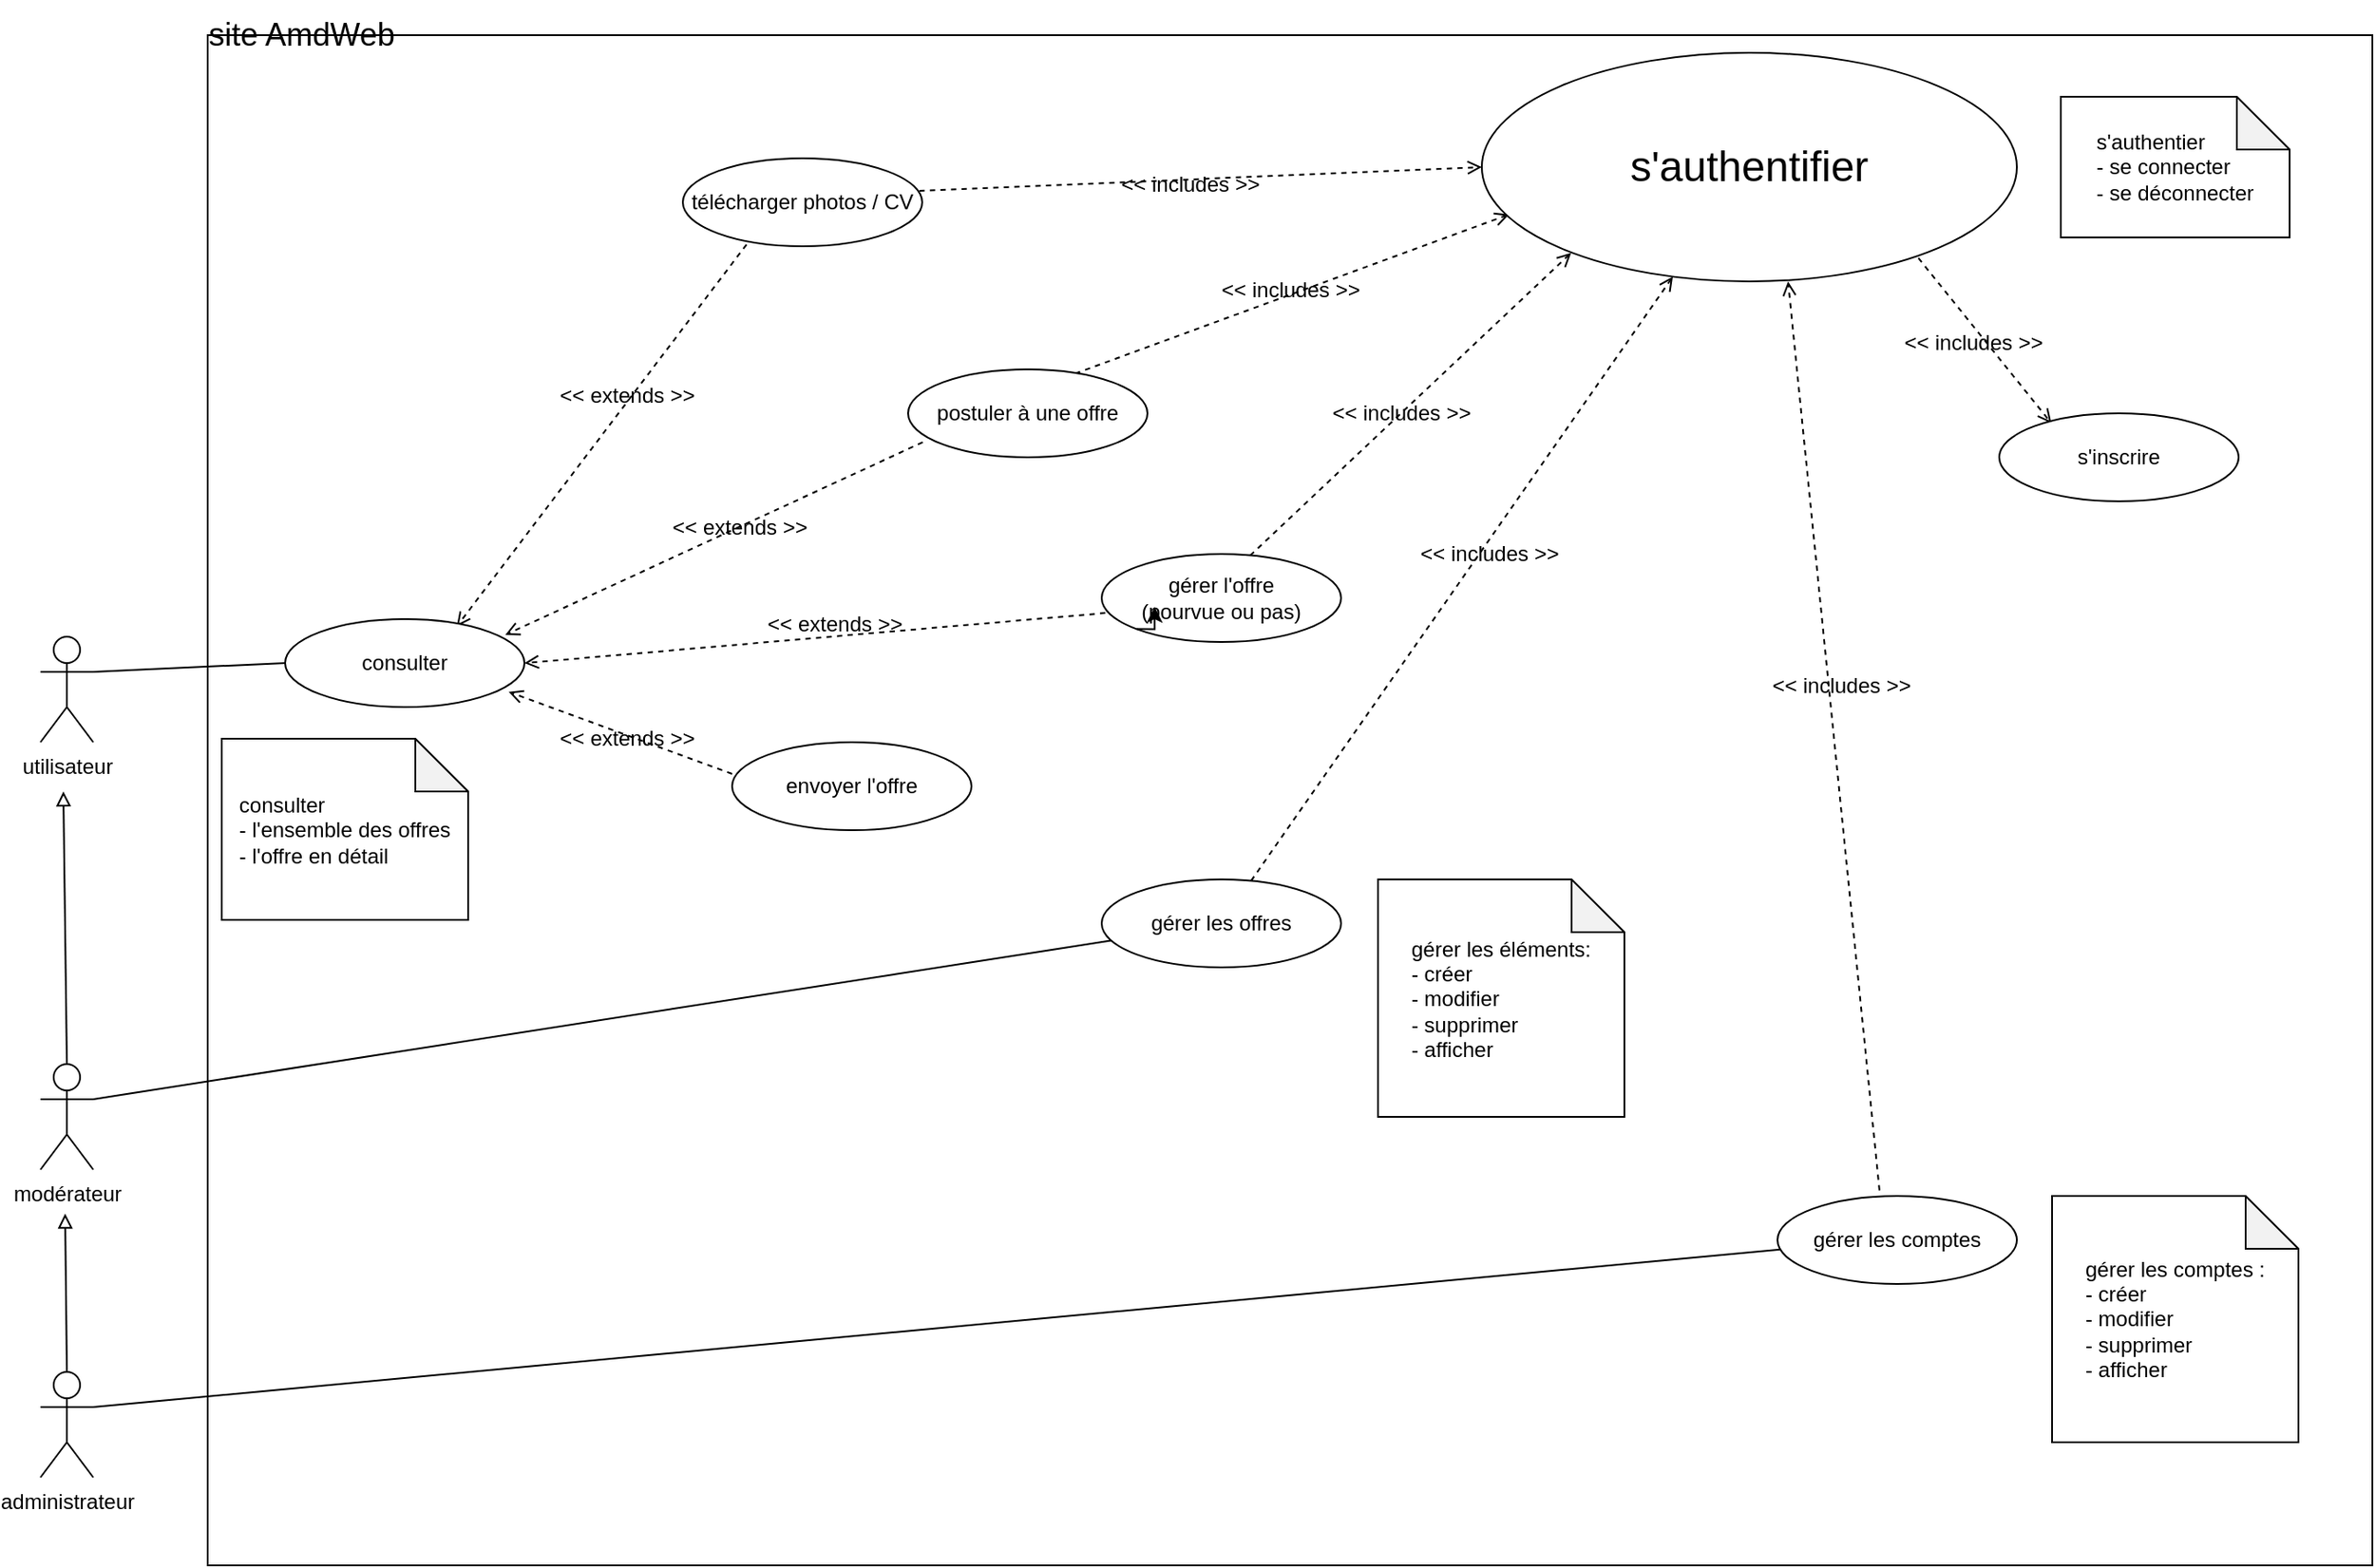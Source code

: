 <mxfile version="20.8.3" type="github">
  <diagram id="4h3qkwirkeFsskYC3dND" name="Page-1">
    <mxGraphModel dx="1167" dy="641" grid="1" gridSize="10" guides="1" tooltips="1" connect="1" arrows="1" fold="1" page="1" pageScale="1" pageWidth="827" pageHeight="1169" math="0" shadow="0">
      <root>
        <mxCell id="0" />
        <mxCell id="1" parent="0" />
        <mxCell id="PBZieBC47ZhGEJygMxwg-3" value="" style="rounded=0;whiteSpace=wrap;html=1;" parent="1" vertex="1">
          <mxGeometry x="162" y="70" width="1230" height="870" as="geometry" />
        </mxCell>
        <mxCell id="PBZieBC47ZhGEJygMxwg-4" value="&lt;font style=&quot;font-size: 18px;&quot;&gt;site AmdWeb&lt;/font&gt;" style="text;html=1;align=center;verticalAlign=middle;resizable=0;points=[];autosize=1;strokeColor=none;fillColor=none;" parent="1" vertex="1">
          <mxGeometry x="150" y="50" width="130" height="40" as="geometry" />
        </mxCell>
        <mxCell id="PBZieBC47ZhGEJygMxwg-35" style="edgeStyle=none;rounded=0;orthogonalLoop=1;jettySize=auto;html=1;exitX=1;exitY=0.333;exitDx=0;exitDy=0;exitPerimeter=0;entryX=0;entryY=0.5;entryDx=0;entryDy=0;endArrow=none;endFill=0;" parent="1" source="PBZieBC47ZhGEJygMxwg-5" target="PBZieBC47ZhGEJygMxwg-21" edge="1">
          <mxGeometry relative="1" as="geometry" />
        </mxCell>
        <mxCell id="PBZieBC47ZhGEJygMxwg-5" value="utilisateur" style="shape=umlActor;verticalLabelPosition=bottom;verticalAlign=top;html=1;outlineConnect=0;" parent="1" vertex="1">
          <mxGeometry x="67" y="412" width="30" height="60" as="geometry" />
        </mxCell>
        <mxCell id="PBZieBC47ZhGEJygMxwg-69" style="edgeStyle=none;rounded=0;orthogonalLoop=1;jettySize=auto;html=1;exitX=1;exitY=0.333;exitDx=0;exitDy=0;exitPerimeter=0;endArrow=none;endFill=0;" parent="1" source="PBZieBC47ZhGEJygMxwg-6" target="PBZieBC47ZhGEJygMxwg-13" edge="1">
          <mxGeometry relative="1" as="geometry" />
        </mxCell>
        <mxCell id="PBZieBC47ZhGEJygMxwg-72" style="edgeStyle=none;rounded=0;orthogonalLoop=1;jettySize=auto;html=1;exitX=0.5;exitY=0;exitDx=0;exitDy=0;exitPerimeter=0;endArrow=block;endFill=0;" parent="1" source="PBZieBC47ZhGEJygMxwg-6" edge="1">
          <mxGeometry relative="1" as="geometry">
            <mxPoint x="80" y="500" as="targetPoint" />
          </mxGeometry>
        </mxCell>
        <mxCell id="PBZieBC47ZhGEJygMxwg-6" value="modérateur" style="shape=umlActor;verticalLabelPosition=bottom;verticalAlign=top;html=1;outlineConnect=0;" parent="1" vertex="1">
          <mxGeometry x="67" y="655" width="30" height="60" as="geometry" />
        </mxCell>
        <mxCell id="PBZieBC47ZhGEJygMxwg-70" style="edgeStyle=none;rounded=0;orthogonalLoop=1;jettySize=auto;html=1;exitX=1;exitY=0.333;exitDx=0;exitDy=0;exitPerimeter=0;entryX=0.044;entryY=0.6;entryDx=0;entryDy=0;endArrow=none;endFill=0;entryPerimeter=0;" parent="1" source="PBZieBC47ZhGEJygMxwg-8" target="PBZieBC47ZhGEJygMxwg-14" edge="1">
          <mxGeometry relative="1" as="geometry" />
        </mxCell>
        <mxCell id="PBZieBC47ZhGEJygMxwg-71" style="edgeStyle=none;rounded=0;orthogonalLoop=1;jettySize=auto;html=1;exitX=0.5;exitY=0;exitDx=0;exitDy=0;exitPerimeter=0;endArrow=block;endFill=0;" parent="1" source="PBZieBC47ZhGEJygMxwg-8" edge="1">
          <mxGeometry relative="1" as="geometry">
            <mxPoint x="81" y="740" as="targetPoint" />
          </mxGeometry>
        </mxCell>
        <mxCell id="PBZieBC47ZhGEJygMxwg-8" value="administrateur" style="shape=umlActor;verticalLabelPosition=bottom;verticalAlign=top;html=1;outlineConnect=0;" parent="1" vertex="1">
          <mxGeometry x="67" y="830" width="30" height="60" as="geometry" />
        </mxCell>
        <mxCell id="PBZieBC47ZhGEJygMxwg-61" style="edgeStyle=none;rounded=0;orthogonalLoop=1;jettySize=auto;html=1;exitX=0.266;exitY=0.981;exitDx=0;exitDy=0;entryX=0.717;entryY=0.084;entryDx=0;entryDy=0;dashed=1;endArrow=open;endFill=0;entryPerimeter=0;exitPerimeter=0;" parent="1" source="PBZieBC47ZhGEJygMxwg-9" target="PBZieBC47ZhGEJygMxwg-21" edge="1">
          <mxGeometry relative="1" as="geometry">
            <mxPoint x="460.6" y="179.04" as="sourcePoint" />
          </mxGeometry>
        </mxCell>
        <mxCell id="5Aos1gb5JWSJh83ouPkz-5" style="edgeStyle=none;rounded=0;orthogonalLoop=1;jettySize=auto;html=1;exitX=0.988;exitY=0.371;exitDx=0;exitDy=0;dashed=1;endArrow=open;endFill=0;entryX=0;entryY=0.5;entryDx=0;entryDy=0;exitPerimeter=0;" edge="1" parent="1" source="PBZieBC47ZhGEJygMxwg-9" target="PBZieBC47ZhGEJygMxwg-12">
          <mxGeometry relative="1" as="geometry" />
        </mxCell>
        <mxCell id="PBZieBC47ZhGEJygMxwg-9" value="télécharger photos / CV" style="ellipse;whiteSpace=wrap;html=1;" parent="1" vertex="1">
          <mxGeometry x="432" y="140" width="136" height="50" as="geometry" />
        </mxCell>
        <mxCell id="5Aos1gb5JWSJh83ouPkz-3" style="rounded=0;orthogonalLoop=1;jettySize=auto;html=1;entryX=0.934;entryY=0.827;entryDx=0;entryDy=0;dashed=1;endArrow=open;endFill=0;entryPerimeter=0;" edge="1" parent="1" target="PBZieBC47ZhGEJygMxwg-21">
          <mxGeometry relative="1" as="geometry">
            <mxPoint x="460" y="490" as="sourcePoint" />
          </mxGeometry>
        </mxCell>
        <mxCell id="PBZieBC47ZhGEJygMxwg-10" value="envoyer l&#39;offre" style="ellipse;whiteSpace=wrap;html=1;" parent="1" vertex="1">
          <mxGeometry x="460" y="472" width="136" height="50" as="geometry" />
        </mxCell>
        <mxCell id="PBZieBC47ZhGEJygMxwg-60" style="edgeStyle=none;rounded=0;orthogonalLoop=1;jettySize=auto;html=1;exitX=0.061;exitY=0.829;exitDx=0;exitDy=0;entryX=0.92;entryY=0.179;entryDx=0;entryDy=0;endArrow=open;endFill=0;dashed=1;exitPerimeter=0;entryPerimeter=0;" parent="1" source="PBZieBC47ZhGEJygMxwg-11" target="PBZieBC47ZhGEJygMxwg-21" edge="1">
          <mxGeometry relative="1" as="geometry" />
        </mxCell>
        <mxCell id="5Aos1gb5JWSJh83ouPkz-7" style="edgeStyle=none;rounded=0;orthogonalLoop=1;jettySize=auto;html=1;exitX=0.698;exitY=0.048;exitDx=0;exitDy=0;entryX=0.051;entryY=0.707;entryDx=0;entryDy=0;entryPerimeter=0;dashed=1;endArrow=open;endFill=0;exitPerimeter=0;" edge="1" parent="1" source="PBZieBC47ZhGEJygMxwg-11" target="PBZieBC47ZhGEJygMxwg-12">
          <mxGeometry relative="1" as="geometry" />
        </mxCell>
        <mxCell id="PBZieBC47ZhGEJygMxwg-11" value="postuler à une offre" style="ellipse;whiteSpace=wrap;html=1;" parent="1" vertex="1">
          <mxGeometry x="560" y="260" width="136" height="50" as="geometry" />
        </mxCell>
        <mxCell id="5Aos1gb5JWSJh83ouPkz-19" style="edgeStyle=none;rounded=0;orthogonalLoop=1;jettySize=auto;html=1;entryX=0.218;entryY=0.113;entryDx=0;entryDy=0;entryPerimeter=0;dashed=1;fontSize=18;endArrow=open;endFill=0;exitX=0.816;exitY=0.898;exitDx=0;exitDy=0;exitPerimeter=0;" edge="1" parent="1" source="PBZieBC47ZhGEJygMxwg-12" target="PBZieBC47ZhGEJygMxwg-20">
          <mxGeometry relative="1" as="geometry" />
        </mxCell>
        <mxCell id="PBZieBC47ZhGEJygMxwg-12" value="&lt;font style=&quot;font-size: 24px;&quot;&gt;s&#39;authentifier&lt;/font&gt;" style="ellipse;whiteSpace=wrap;html=1;" parent="1" vertex="1">
          <mxGeometry x="886" y="80" width="304" height="130" as="geometry" />
        </mxCell>
        <mxCell id="PBZieBC47ZhGEJygMxwg-66" style="edgeStyle=none;rounded=0;orthogonalLoop=1;jettySize=auto;html=1;dashed=1;endArrow=open;endFill=0;" parent="1" source="PBZieBC47ZhGEJygMxwg-13" target="PBZieBC47ZhGEJygMxwg-12" edge="1">
          <mxGeometry relative="1" as="geometry" />
        </mxCell>
        <mxCell id="PBZieBC47ZhGEJygMxwg-13" value="&lt;div&gt;gérer les offres&lt;/div&gt;" style="ellipse;whiteSpace=wrap;html=1;" parent="1" vertex="1">
          <mxGeometry x="670" y="550" width="136" height="50" as="geometry" />
        </mxCell>
        <mxCell id="PBZieBC47ZhGEJygMxwg-67" style="edgeStyle=none;rounded=0;orthogonalLoop=1;jettySize=auto;html=1;exitX=0.426;exitY=-0.064;exitDx=0;exitDy=0;dashed=1;endArrow=open;endFill=0;exitPerimeter=0;" parent="1" source="PBZieBC47ZhGEJygMxwg-14" edge="1">
          <mxGeometry relative="1" as="geometry">
            <mxPoint x="1060" y="210" as="targetPoint" />
          </mxGeometry>
        </mxCell>
        <mxCell id="PBZieBC47ZhGEJygMxwg-14" value="gérer les comptes" style="ellipse;whiteSpace=wrap;html=1;" parent="1" vertex="1">
          <mxGeometry x="1054" y="730" width="136" height="50" as="geometry" />
        </mxCell>
        <mxCell id="PBZieBC47ZhGEJygMxwg-20" value="s&#39;inscrire" style="ellipse;whiteSpace=wrap;html=1;" parent="1" vertex="1">
          <mxGeometry x="1180" y="285" width="136" height="50" as="geometry" />
        </mxCell>
        <mxCell id="PBZieBC47ZhGEJygMxwg-21" value="consulter" style="ellipse;whiteSpace=wrap;html=1;" parent="1" vertex="1">
          <mxGeometry x="206" y="402" width="136" height="50" as="geometry" />
        </mxCell>
        <mxCell id="PBZieBC47ZhGEJygMxwg-22" value="&lt;div align=&quot;left&quot;&gt;gérer les comptes :&lt;/div&gt;&lt;div align=&quot;left&quot;&gt;- créer&lt;/div&gt;&lt;div align=&quot;left&quot;&gt;- modifier&lt;/div&gt;&lt;div align=&quot;left&quot;&gt;- supprimer&lt;/div&gt;&lt;div align=&quot;left&quot;&gt;- afficher&lt;br&gt;&lt;/div&gt;" style="shape=note;whiteSpace=wrap;html=1;backgroundOutline=1;darkOpacity=0.05;" parent="1" vertex="1">
          <mxGeometry x="1210" y="730" width="140" height="140" as="geometry" />
        </mxCell>
        <mxCell id="PBZieBC47ZhGEJygMxwg-23" value="&lt;div align=&quot;left&quot;&gt;gérer les éléments:&lt;/div&gt;&lt;div align=&quot;left&quot;&gt;- créer&lt;/div&gt;&lt;div align=&quot;left&quot;&gt;- modifier&lt;/div&gt;&lt;div align=&quot;left&quot;&gt;- supprimer&lt;/div&gt;&lt;div align=&quot;left&quot;&gt;- afficher&lt;br&gt;&lt;/div&gt;" style="shape=note;whiteSpace=wrap;html=1;backgroundOutline=1;darkOpacity=0.05;" parent="1" vertex="1">
          <mxGeometry x="827" y="550" width="140" height="135" as="geometry" />
        </mxCell>
        <mxCell id="PBZieBC47ZhGEJygMxwg-24" value="&lt;div align=&quot;left&quot;&gt;consulter&lt;/div&gt;&lt;div align=&quot;left&quot;&gt;- l&#39;ensemble des offres&lt;br&gt;&lt;/div&gt;&lt;div align=&quot;left&quot;&gt;- l&#39;offre en détail&lt;br&gt;&lt;/div&gt;" style="shape=note;whiteSpace=wrap;html=1;backgroundOutline=1;darkOpacity=0.05;" parent="1" vertex="1">
          <mxGeometry x="170" y="470" width="140" height="103" as="geometry" />
        </mxCell>
        <mxCell id="5Aos1gb5JWSJh83ouPkz-9" style="edgeStyle=none;rounded=0;orthogonalLoop=1;jettySize=auto;html=1;exitX=0.015;exitY=0.671;exitDx=0;exitDy=0;entryX=1;entryY=0.5;entryDx=0;entryDy=0;dashed=1;endArrow=open;endFill=0;exitPerimeter=0;" edge="1" parent="1" source="PBZieBC47ZhGEJygMxwg-25" target="PBZieBC47ZhGEJygMxwg-21">
          <mxGeometry relative="1" as="geometry" />
        </mxCell>
        <mxCell id="5Aos1gb5JWSJh83ouPkz-11" style="edgeStyle=none;rounded=0;orthogonalLoop=1;jettySize=auto;html=1;exitX=0.588;exitY=0.1;exitDx=0;exitDy=0;entryX=0.167;entryY=0.875;entryDx=0;entryDy=0;dashed=1;endArrow=open;endFill=0;entryPerimeter=0;exitPerimeter=0;" edge="1" parent="1" source="PBZieBC47ZhGEJygMxwg-25" target="PBZieBC47ZhGEJygMxwg-12">
          <mxGeometry relative="1" as="geometry" />
        </mxCell>
        <mxCell id="PBZieBC47ZhGEJygMxwg-25" value="&lt;div&gt;gérer l&#39;offre&lt;/div&gt;&lt;div&gt;(pourvue ou pas)&lt;br&gt;&lt;/div&gt;" style="ellipse;whiteSpace=wrap;html=1;" parent="1" vertex="1">
          <mxGeometry x="670" y="365" width="136" height="50" as="geometry" />
        </mxCell>
        <mxCell id="PBZieBC47ZhGEJygMxwg-28" value="&lt;div align=&quot;left&quot;&gt;s&#39;authentier&lt;/div&gt;&lt;div align=&quot;left&quot;&gt;- se connecter&lt;br&gt;&lt;/div&gt;&lt;div align=&quot;left&quot;&gt;- se déconnecter&lt;br&gt;&lt;/div&gt;" style="shape=note;whiteSpace=wrap;html=1;backgroundOutline=1;darkOpacity=0.05;" parent="1" vertex="1">
          <mxGeometry x="1215" y="105" width="130" height="80" as="geometry" />
        </mxCell>
        <mxCell id="PBZieBC47ZhGEJygMxwg-30" value="&amp;lt;&amp;lt; includes &amp;gt;&amp;gt;" style="text;html=1;align=center;verticalAlign=middle;resizable=0;points=[];autosize=1;strokeColor=none;fillColor=none;" parent="1" vertex="1">
          <mxGeometry x="840" y="350" width="100" height="30" as="geometry" />
        </mxCell>
        <mxCell id="PBZieBC47ZhGEJygMxwg-34" value="&amp;lt;&amp;lt; includes &amp;gt;&amp;gt;" style="text;html=1;align=center;verticalAlign=middle;resizable=0;points=[];autosize=1;strokeColor=none;fillColor=none;" parent="1" vertex="1">
          <mxGeometry x="790" y="270" width="100" height="30" as="geometry" />
        </mxCell>
        <mxCell id="PBZieBC47ZhGEJygMxwg-41" value="&amp;lt;&amp;lt; extends &amp;gt;&amp;gt;" style="text;html=1;align=center;verticalAlign=middle;resizable=0;points=[];autosize=1;strokeColor=none;fillColor=none;" parent="1" vertex="1">
          <mxGeometry x="414" y="335" width="100" height="30" as="geometry" />
        </mxCell>
        <mxCell id="PBZieBC47ZhGEJygMxwg-42" value="&amp;lt;&amp;lt; extends &amp;gt;&amp;gt;" style="text;html=1;align=center;verticalAlign=middle;resizable=0;points=[];autosize=1;strokeColor=none;fillColor=none;" parent="1" vertex="1">
          <mxGeometry x="350" y="455" width="100" height="30" as="geometry" />
        </mxCell>
        <mxCell id="PBZieBC47ZhGEJygMxwg-43" value="&amp;lt;&amp;lt; extends &amp;gt;&amp;gt;" style="text;html=1;align=center;verticalAlign=middle;resizable=0;points=[];autosize=1;strokeColor=none;fillColor=none;" parent="1" vertex="1">
          <mxGeometry x="350" y="260" width="100" height="30" as="geometry" />
        </mxCell>
        <mxCell id="PBZieBC47ZhGEJygMxwg-44" value="&amp;lt;&amp;lt; extends &amp;gt;&amp;gt;" style="text;html=1;align=center;verticalAlign=middle;resizable=0;points=[];autosize=1;strokeColor=none;fillColor=none;" parent="1" vertex="1">
          <mxGeometry x="468" y="390" width="100" height="30" as="geometry" />
        </mxCell>
        <mxCell id="PBZieBC47ZhGEJygMxwg-52" style="edgeStyle=none;rounded=0;orthogonalLoop=1;jettySize=auto;html=1;exitX=1;exitY=1;exitDx=0;exitDy=0;exitPerimeter=0;dashed=1;endArrow=open;endFill=0;" parent="1" source="PBZieBC47ZhGEJygMxwg-6" target="PBZieBC47ZhGEJygMxwg-6" edge="1">
          <mxGeometry relative="1" as="geometry" />
        </mxCell>
        <mxCell id="PBZieBC47ZhGEJygMxwg-68" value="&amp;lt;&amp;lt; includes &amp;gt;&amp;gt;" style="text;html=1;align=center;verticalAlign=middle;resizable=0;points=[];autosize=1;strokeColor=none;fillColor=none;" parent="1" vertex="1">
          <mxGeometry x="1040" y="425" width="100" height="30" as="geometry" />
        </mxCell>
        <mxCell id="5Aos1gb5JWSJh83ouPkz-1" style="edgeStyle=orthogonalEdgeStyle;rounded=0;orthogonalLoop=1;jettySize=auto;html=1;exitX=0;exitY=1;exitDx=0;exitDy=0;entryX=0.221;entryY=0.6;entryDx=0;entryDy=0;entryPerimeter=0;" edge="1" parent="1" source="PBZieBC47ZhGEJygMxwg-25" target="PBZieBC47ZhGEJygMxwg-25">
          <mxGeometry relative="1" as="geometry" />
        </mxCell>
        <mxCell id="5Aos1gb5JWSJh83ouPkz-8" value="&amp;lt;&amp;lt; includes &amp;gt;&amp;gt;" style="text;html=1;align=center;verticalAlign=middle;resizable=0;points=[];autosize=1;strokeColor=none;fillColor=none;" vertex="1" parent="1">
          <mxGeometry x="727" y="200" width="100" height="30" as="geometry" />
        </mxCell>
        <mxCell id="5Aos1gb5JWSJh83ouPkz-12" value="&amp;lt;&amp;lt; includes &amp;gt;&amp;gt;" style="text;html=1;align=center;verticalAlign=middle;resizable=0;points=[];autosize=1;strokeColor=none;fillColor=none;" vertex="1" parent="1">
          <mxGeometry x="670" y="140" width="100" height="30" as="geometry" />
        </mxCell>
        <mxCell id="5Aos1gb5JWSJh83ouPkz-18" value="&amp;lt;&amp;lt; includes &amp;gt;&amp;gt;" style="text;html=1;align=center;verticalAlign=middle;resizable=0;points=[];autosize=1;strokeColor=none;fillColor=none;" vertex="1" parent="1">
          <mxGeometry x="1115" y="230" width="100" height="30" as="geometry" />
        </mxCell>
      </root>
    </mxGraphModel>
  </diagram>
</mxfile>
